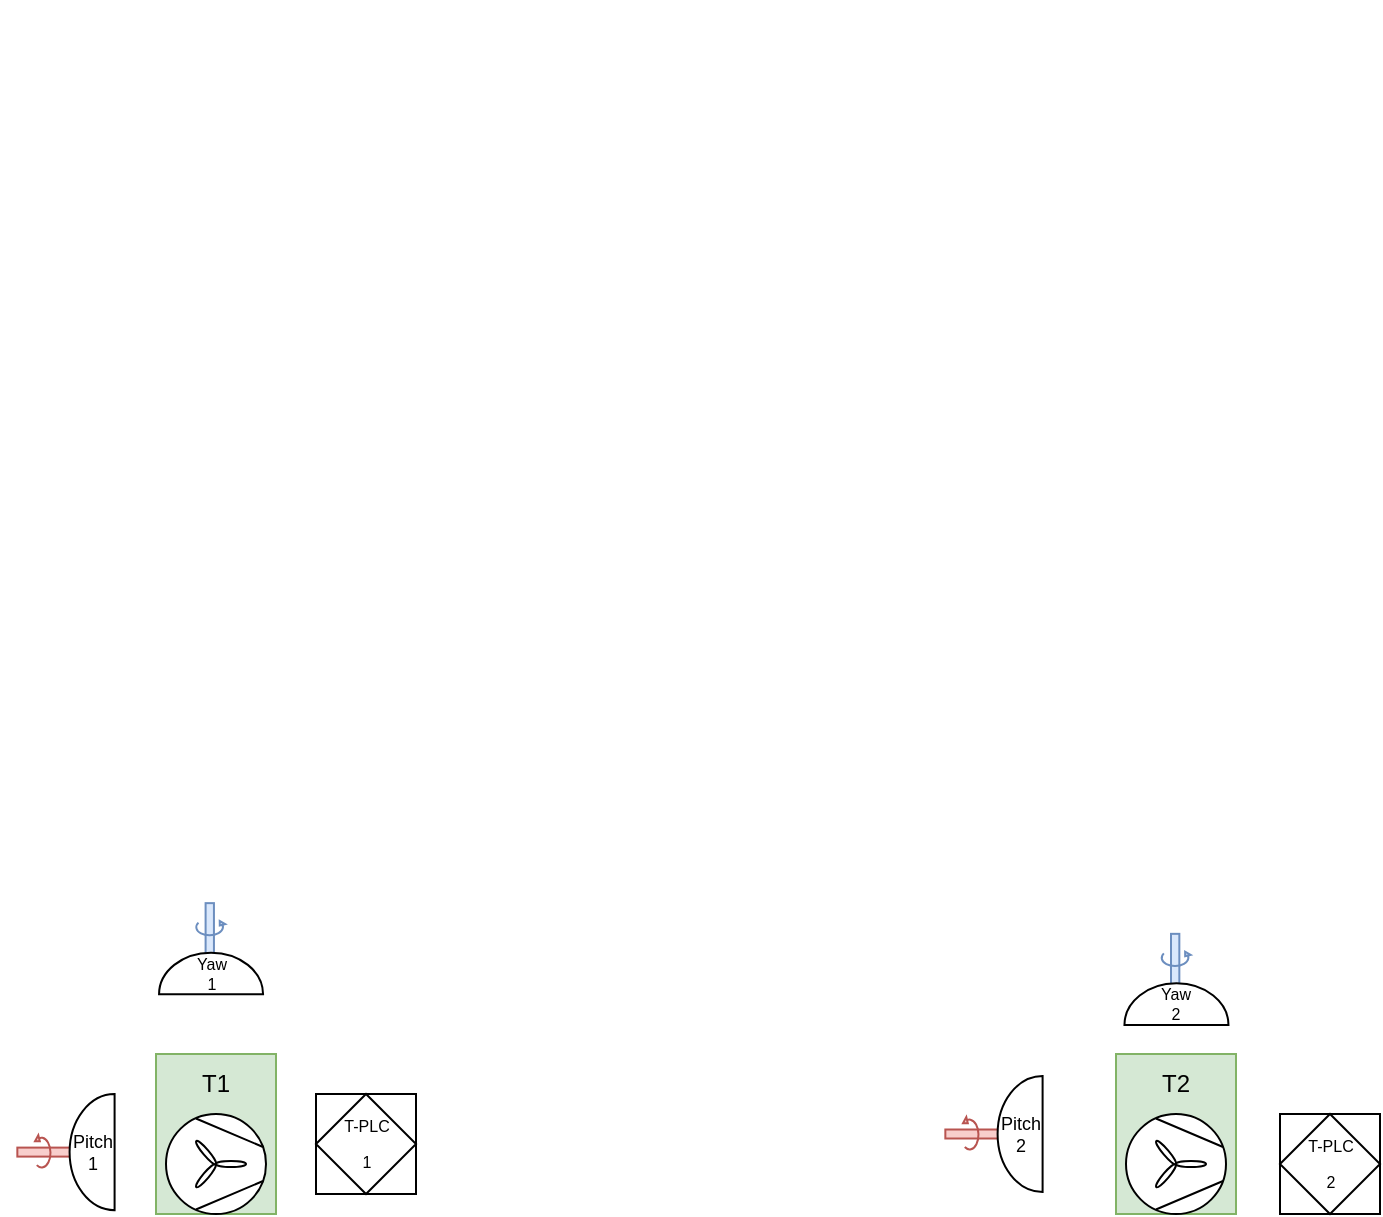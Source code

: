<mxfile version="26.1.0">
  <diagram id="a45cf8ec-cd66-6f27-3ac3-be6e809c9e4a" name="Page-1">
    <mxGraphModel dx="1334" dy="489" grid="1" gridSize="4" guides="1" tooltips="1" connect="1" arrows="1" fold="1" page="1" pageScale="1" pageWidth="827" pageHeight="1169" background="none" math="0" shadow="0">
      <root>
        <mxCell id="0" />
        <mxCell id="1" parent="0" />
        <mxCell id="171" style="edgeStyle=orthogonalEdgeStyle;rounded=0;jumpStyle=none;html=1;exitX=0;exitY=0.5;entryX=0;entryY=0.5;shadow=0;labelBackgroundColor=none;startArrow=none;startFill=0;endArrow=classic;endFill=1;endSize=6;jettySize=auto;orthogonalLoop=1;strokeColor=#23445D;strokeWidth=2;fillColor=#F08705;fontFamily=Helvetica;fontSize=14;fontColor=#F08705;align=left;fontStyle=0" parent="1" edge="1">
          <mxGeometry relative="1" as="geometry">
            <mxPoint x="-553" y="501.5" as="sourcePoint" />
            <mxPoint x="-553" y="501.5" as="targetPoint" />
          </mxGeometry>
        </mxCell>
        <mxCell id="4C0BwEDokxpnOY0oktvk-178" value="" style="group;fillColor=#d5e8d4;strokeColor=#82b366;" vertex="1" connectable="0" parent="1">
          <mxGeometry x="-670" y="1020" width="60" height="80" as="geometry" />
        </mxCell>
        <mxCell id="4C0BwEDokxpnOY0oktvk-173" value="" style="verticalLabelPosition=bottom;outlineConnect=0;align=center;dashed=0;html=1;verticalAlign=top;shape=mxgraph.pid2misc.fan;fanType=common;points=[[1,0.5,0,0,0]];" vertex="1" parent="4C0BwEDokxpnOY0oktvk-178">
          <mxGeometry x="5" y="30" width="50" height="50" as="geometry" />
        </mxCell>
        <mxCell id="4C0BwEDokxpnOY0oktvk-175" value="T1" style="text;html=1;align=center;verticalAlign=middle;whiteSpace=wrap;rounded=0;movable=1;resizable=1;rotatable=1;deletable=1;editable=1;locked=0;connectable=1;" vertex="1" parent="4C0BwEDokxpnOY0oktvk-178">
          <mxGeometry width="60" height="30" as="geometry" />
        </mxCell>
        <mxCell id="4C0BwEDokxpnOY0oktvk-179" value="" style="group;fillColor=#d5e8d4;strokeColor=#82b366;" vertex="1" connectable="0" parent="1">
          <mxGeometry x="-190" y="1020" width="60" height="80" as="geometry" />
        </mxCell>
        <mxCell id="4C0BwEDokxpnOY0oktvk-174" value="" style="verticalLabelPosition=bottom;outlineConnect=0;align=center;dashed=0;html=1;verticalAlign=top;shape=mxgraph.pid2misc.fan;fanType=common;gradientColor=none;shadow=0;points=[[0.5,1,0,0,0]];" vertex="1" parent="4C0BwEDokxpnOY0oktvk-179">
          <mxGeometry x="5" y="30" width="50" height="50" as="geometry" />
        </mxCell>
        <mxCell id="4C0BwEDokxpnOY0oktvk-176" value="T2" style="text;html=1;align=center;verticalAlign=middle;whiteSpace=wrap;rounded=0;" vertex="1" parent="4C0BwEDokxpnOY0oktvk-179">
          <mxGeometry width="60" height="30" as="geometry" />
        </mxCell>
        <mxCell id="4C0BwEDokxpnOY0oktvk-181" value="&lt;table cellpadding=&quot;4&quot; cellspacing=&quot;0&quot; border=&quot;0&quot; style=&quot;width: 100%; height: 100%;&quot;&gt;&lt;tbody&gt;&lt;tr&gt;&lt;td&gt;T-PLC&lt;br&gt;&lt;/td&gt;&lt;/tr&gt;&lt;tr&gt;&lt;td&gt;2&lt;br&gt;&lt;/td&gt;&lt;/tr&gt;&lt;/tbody&gt;&lt;/table&gt; " style="html=1;outlineConnect=0;align=center;dashed=0;aspect=fixed;shape=mxgraph.pid2inst.progLogCont;mounting=field;fontSize=8;" vertex="1" parent="1">
          <mxGeometry x="-108" y="1050" width="50" height="50" as="geometry" />
        </mxCell>
        <mxCell id="4C0BwEDokxpnOY0oktvk-183" value="&lt;table cellpadding=&quot;4&quot; cellspacing=&quot;0&quot; border=&quot;0&quot; style=&quot;width: 100%; height: 100%;&quot;&gt;&lt;tbody&gt;&lt;tr&gt;&lt;td&gt;T-PLC&lt;br&gt;&lt;/td&gt;&lt;/tr&gt;&lt;tr&gt;&lt;td&gt;1&lt;br&gt;&lt;/td&gt;&lt;/tr&gt;&lt;/tbody&gt;&lt;/table&gt; " style="html=1;outlineConnect=0;align=center;dashed=0;aspect=fixed;shape=mxgraph.pid2inst.progLogCont;mounting=field;labelPosition=center;verticalLabelPosition=middle;verticalAlign=middle;fontSize=8;" vertex="1" parent="1">
          <mxGeometry x="-590.0" y="1040" width="50" height="50" as="geometry" />
        </mxCell>
        <mxCell id="4C0BwEDokxpnOY0oktvk-215" value="" style="group" vertex="1" connectable="0" parent="1">
          <mxGeometry x="-284.0" y="1030.952" width="75.1" height="58.095" as="geometry" />
        </mxCell>
        <mxCell id="4C0BwEDokxpnOY0oktvk-216" value="" style="rounded=0;whiteSpace=wrap;html=1;rotation=-180;fillColor=#f8cecc;strokeColor=#b85450;" vertex="1" parent="4C0BwEDokxpnOY0oktvk-215">
          <mxGeometry x="8.67" y="26.8" width="32" height="4.5" as="geometry" />
        </mxCell>
        <mxCell id="4C0BwEDokxpnOY0oktvk-217" value="" style="group" vertex="1" connectable="0" parent="4C0BwEDokxpnOY0oktvk-215">
          <mxGeometry x="18.2" width="56.9" height="58.095" as="geometry" />
        </mxCell>
        <mxCell id="4C0BwEDokxpnOY0oktvk-218" value="" style="group" vertex="1" connectable="0" parent="4C0BwEDokxpnOY0oktvk-217">
          <mxGeometry y="3.553e-15" width="56.9" height="58.095" as="geometry" />
        </mxCell>
        <mxCell id="4C0BwEDokxpnOY0oktvk-219" value="" style="verticalLabelPosition=bottom;verticalAlign=top;html=1;shape=mxgraph.basic.half_circle;rotation=-270;" vertex="1" parent="4C0BwEDokxpnOY0oktvk-218">
          <mxGeometry x="-1.2" y="17.798" width="58.095" height="22.5" as="geometry" />
        </mxCell>
        <mxCell id="4C0BwEDokxpnOY0oktvk-220" value="&lt;div&gt;Pitch&lt;/div&gt;&lt;div&gt;2&lt;br&gt;&lt;/div&gt;" style="text;html=1;align=center;verticalAlign=middle;whiteSpace=wrap;rounded=0;fontSize=9;" vertex="1" parent="4C0BwEDokxpnOY0oktvk-218">
          <mxGeometry y="14.048" width="56.9" height="30" as="geometry" />
        </mxCell>
        <mxCell id="4C0BwEDokxpnOY0oktvk-222" value="" style="verticalLabelPosition=bottom;shadow=0;dashed=0;align=center;html=1;verticalAlign=top;shape=mxgraph.electrical.rot_mech.verticalLabelPosition=bottom;shadow=0;dashed=0;align=center;fillColor=#f8cecc;html=1;verticalAlign=top;strokeWidth=1;shape=mxgraph.electrical.rot_mech.rotation;rotation=-91;strokeColor=#b85450;" vertex="1" parent="4C0BwEDokxpnOY0oktvk-218">
          <mxGeometry x="-5.1" y="25.048" width="17" height="8" as="geometry" />
        </mxCell>
        <mxCell id="4C0BwEDokxpnOY0oktvk-209" value="" style="group" vertex="1" connectable="0" parent="1">
          <mxGeometry x="-748.0" y="1040.002" width="75.1" height="58.095" as="geometry" />
        </mxCell>
        <mxCell id="4C0BwEDokxpnOY0oktvk-185" value="" style="rounded=0;whiteSpace=wrap;html=1;rotation=-180;fillColor=#f8cecc;strokeColor=#b85450;" vertex="1" parent="4C0BwEDokxpnOY0oktvk-209">
          <mxGeometry x="8.67" y="26.8" width="32" height="4.5" as="geometry" />
        </mxCell>
        <mxCell id="4C0BwEDokxpnOY0oktvk-193" value="" style="group" vertex="1" connectable="0" parent="4C0BwEDokxpnOY0oktvk-209">
          <mxGeometry x="18.2" width="56.9" height="58.095" as="geometry" />
        </mxCell>
        <mxCell id="4C0BwEDokxpnOY0oktvk-197" value="" style="group" vertex="1" connectable="0" parent="4C0BwEDokxpnOY0oktvk-193">
          <mxGeometry y="3.553e-15" width="56.9" height="58.095" as="geometry" />
        </mxCell>
        <mxCell id="4C0BwEDokxpnOY0oktvk-184" value="" style="verticalLabelPosition=bottom;verticalAlign=top;html=1;shape=mxgraph.basic.half_circle;rotation=-270;" vertex="1" parent="4C0BwEDokxpnOY0oktvk-197">
          <mxGeometry x="-1.2" y="17.798" width="58.095" height="22.5" as="geometry" />
        </mxCell>
        <mxCell id="4C0BwEDokxpnOY0oktvk-192" value="&lt;div&gt;Pitch&lt;/div&gt;&lt;div&gt;1&lt;br&gt;&lt;/div&gt;" style="text;html=1;align=center;verticalAlign=middle;whiteSpace=wrap;rounded=0;fontSize=9;" vertex="1" parent="4C0BwEDokxpnOY0oktvk-197">
          <mxGeometry y="14.048" width="56.9" height="30" as="geometry" />
        </mxCell>
        <mxCell id="4C0BwEDokxpnOY0oktvk-206" value="" style="verticalLabelPosition=bottom;shadow=0;dashed=0;align=center;html=1;verticalAlign=top;shape=mxgraph.electrical.rot_mech.verticalLabelPosition=bottom;shadow=0;dashed=0;align=center;fillColor=#f8cecc;html=1;verticalAlign=top;strokeWidth=1;shape=mxgraph.electrical.rot_mech.rotation;rotation=-91;strokeColor=#b85450;" vertex="1" parent="4C0BwEDokxpnOY0oktvk-197">
          <mxGeometry x="-5.1" y="25.048" width="17" height="8" as="geometry" />
        </mxCell>
        <mxCell id="4C0BwEDokxpnOY0oktvk-232" value="" style="group;rotation=90;" vertex="1" connectable="0" parent="1">
          <mxGeometry x="-181.3" y="951.35" width="51.3" height="55" as="geometry" />
        </mxCell>
        <mxCell id="4C0BwEDokxpnOY0oktvk-223" value="" style="rounded=0;whiteSpace=wrap;html=1;rotation=-90;fillColor=#dae8fc;strokeColor=#6c8ebf;" vertex="1" parent="4C0BwEDokxpnOY0oktvk-232">
          <mxGeometry x="6.23" y="21.14" width="29.31" height="4.17" as="geometry" />
        </mxCell>
        <mxCell id="4C0BwEDokxpnOY0oktvk-224" value="" style="verticalLabelPosition=bottom;verticalAlign=top;html=1;shape=mxgraph.basic.half_circle;rotation=-180;" vertex="1" parent="4C0BwEDokxpnOY0oktvk-232">
          <mxGeometry x="-4.477" y="33.338" width="52.014" height="20.836" as="geometry" />
        </mxCell>
        <mxCell id="4C0BwEDokxpnOY0oktvk-225" value="" style="verticalLabelPosition=bottom;shadow=0;dashed=0;align=center;html=1;verticalAlign=top;shape=mxgraph.electrical.rot_mech.verticalLabelPosition=bottom;shadow=0;dashed=0;align=center;fillColor=#dae8fc;html=1;verticalAlign=top;strokeWidth=1;shape=mxgraph.electrical.rot_mech.rotation;rotation=-1;strokeColor=#6c8ebf;" vertex="1" parent="4C0BwEDokxpnOY0oktvk-232">
          <mxGeometry x="13.43" y="17.595" width="15.221" height="7.409" as="geometry" />
        </mxCell>
        <mxCell id="4C0BwEDokxpnOY0oktvk-233" value="&lt;div&gt;Yaw&lt;/div&gt;&lt;div&gt;2&lt;br&gt;&lt;/div&gt;" style="text;html=1;align=center;verticalAlign=middle;whiteSpace=wrap;rounded=0;fontSize=8;" vertex="1" parent="4C0BwEDokxpnOY0oktvk-232">
          <mxGeometry x="-8.47" y="28.76" width="60" height="30" as="geometry" />
        </mxCell>
        <mxCell id="4C0BwEDokxpnOY0oktvk-234" value="" style="group;rotation=90;" vertex="1" connectable="0" parent="1">
          <mxGeometry x="-664" y="936" width="51.3" height="55" as="geometry" />
        </mxCell>
        <mxCell id="4C0BwEDokxpnOY0oktvk-235" value="" style="rounded=0;whiteSpace=wrap;html=1;rotation=-90;fillColor=#dae8fc;strokeColor=#6c8ebf;" vertex="1" parent="4C0BwEDokxpnOY0oktvk-234">
          <mxGeometry x="6.23" y="21.14" width="29.31" height="4.17" as="geometry" />
        </mxCell>
        <mxCell id="4C0BwEDokxpnOY0oktvk-236" value="" style="verticalLabelPosition=bottom;verticalAlign=top;html=1;shape=mxgraph.basic.half_circle;rotation=-180;" vertex="1" parent="4C0BwEDokxpnOY0oktvk-234">
          <mxGeometry x="-4.477" y="33.338" width="52.014" height="20.836" as="geometry" />
        </mxCell>
        <mxCell id="4C0BwEDokxpnOY0oktvk-237" value="" style="verticalLabelPosition=bottom;shadow=0;dashed=0;align=center;html=1;verticalAlign=top;shape=mxgraph.electrical.rot_mech.verticalLabelPosition=bottom;shadow=0;dashed=0;align=center;html=1;verticalAlign=top;strokeWidth=1;shape=mxgraph.electrical.rot_mech.rotation;rotation=-1;fillColor=#dae8fc;strokeColor=#6c8ebf;" vertex="1" parent="4C0BwEDokxpnOY0oktvk-234">
          <mxGeometry x="13.43" y="17.595" width="15.221" height="7.409" as="geometry" />
        </mxCell>
        <mxCell id="4C0BwEDokxpnOY0oktvk-238" value="&lt;div&gt;Yaw&lt;/div&gt;&lt;div&gt;1&lt;br&gt;&lt;/div&gt;" style="text;html=1;align=center;verticalAlign=middle;whiteSpace=wrap;rounded=0;fontSize=8;" vertex="1" parent="4C0BwEDokxpnOY0oktvk-234">
          <mxGeometry x="-8.47" y="28.76" width="60" height="30" as="geometry" />
        </mxCell>
      </root>
    </mxGraphModel>
  </diagram>
</mxfile>
